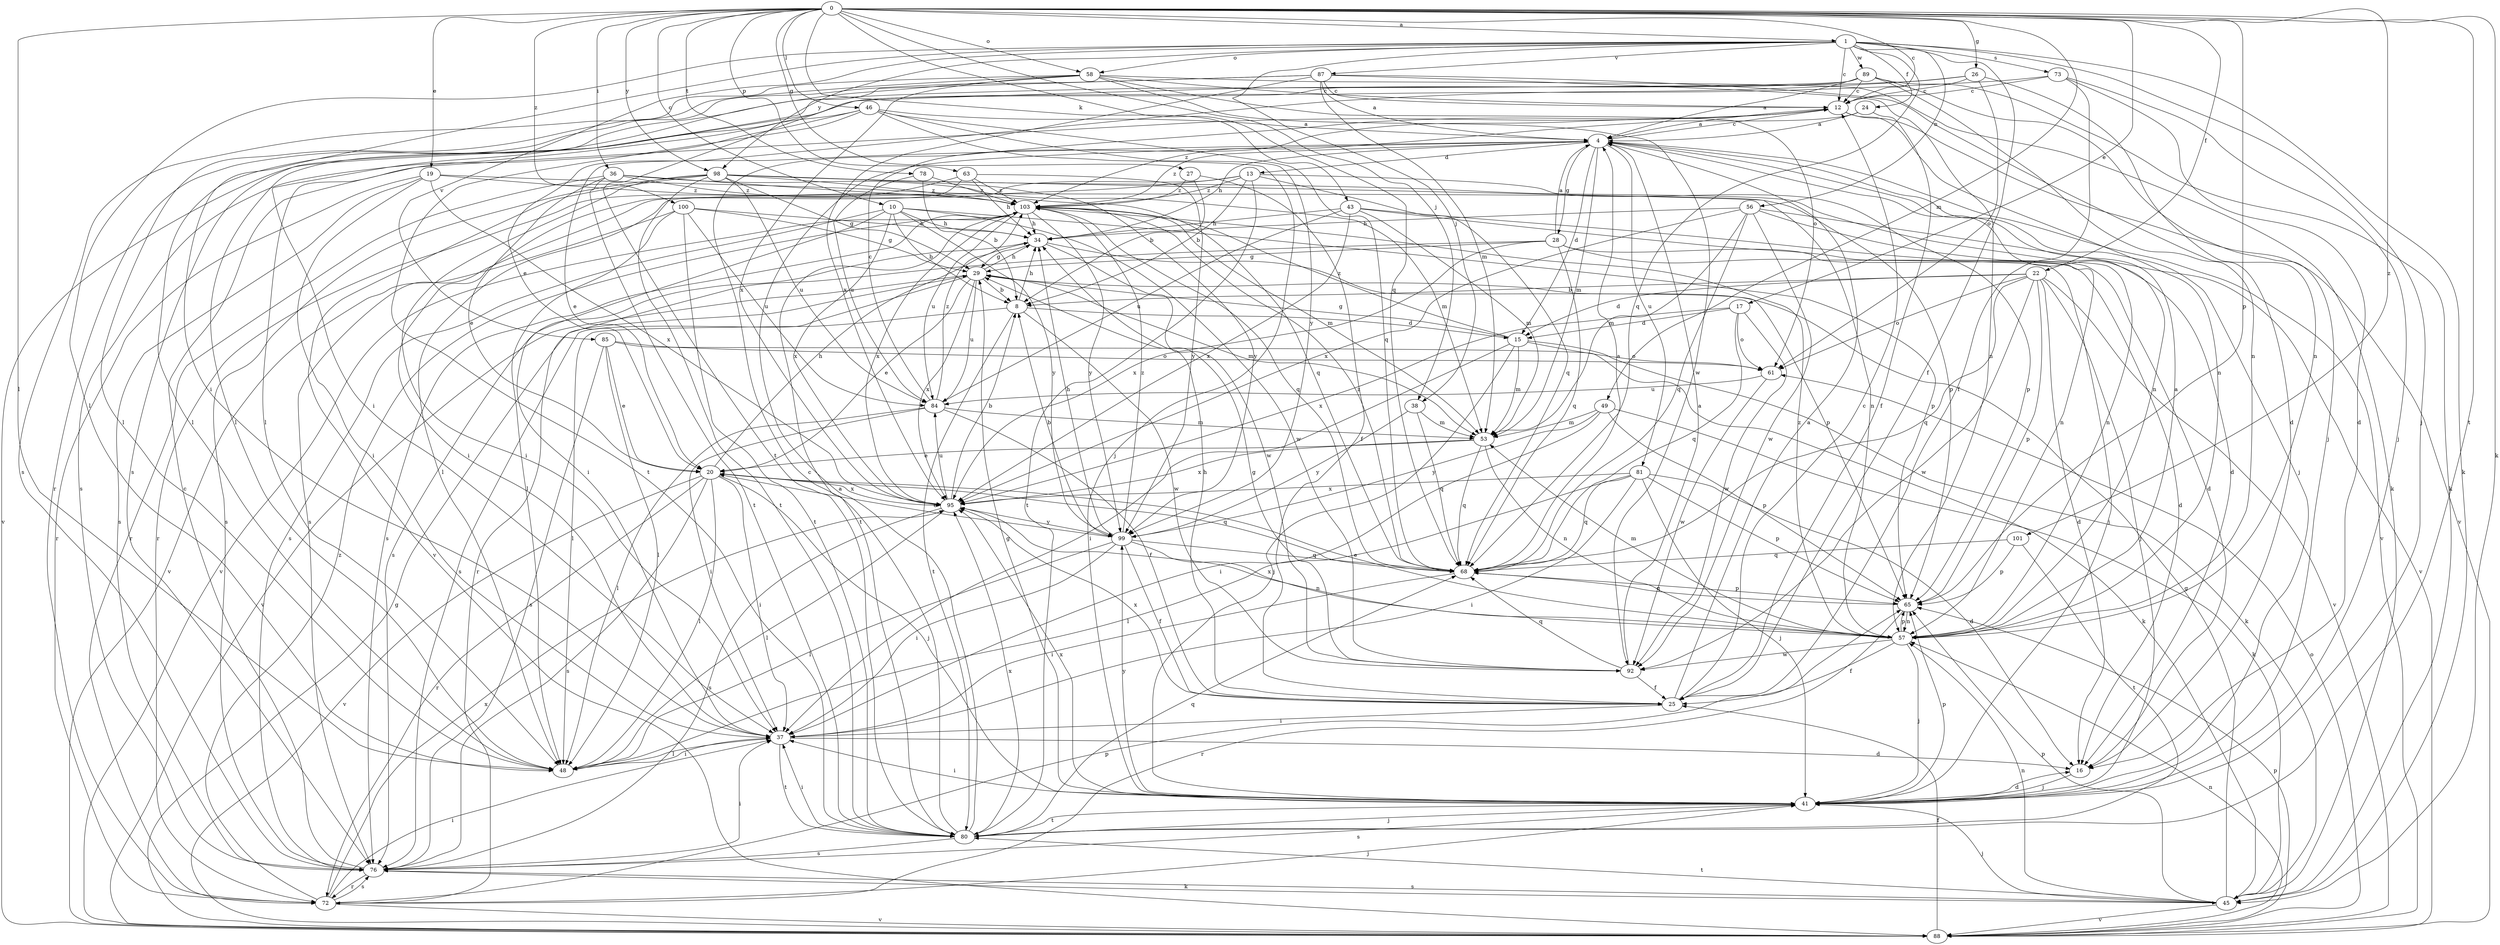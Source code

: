 strict digraph  {
0;
1;
4;
8;
10;
12;
13;
15;
16;
17;
19;
20;
22;
24;
25;
26;
27;
28;
29;
34;
36;
37;
38;
41;
43;
45;
46;
48;
49;
53;
56;
57;
58;
61;
63;
65;
68;
72;
73;
76;
78;
80;
81;
84;
85;
87;
88;
89;
92;
95;
98;
99;
100;
101;
103;
0 -> 1  [label=a];
0 -> 10  [label=c];
0 -> 12  [label=c];
0 -> 17  [label=e];
0 -> 19  [label=e];
0 -> 22  [label=f];
0 -> 26  [label=g];
0 -> 27  [label=g];
0 -> 36  [label=i];
0 -> 38  [label=j];
0 -> 43  [label=k];
0 -> 45  [label=k];
0 -> 46  [label=l];
0 -> 48  [label=l];
0 -> 49  [label=m];
0 -> 58  [label=o];
0 -> 63  [label=p];
0 -> 65  [label=p];
0 -> 68  [label=q];
0 -> 78  [label=t];
0 -> 80  [label=t];
0 -> 98  [label=y];
0 -> 100  [label=z];
0 -> 101  [label=z];
1 -> 12  [label=c];
1 -> 24  [label=f];
1 -> 25  [label=f];
1 -> 37  [label=i];
1 -> 38  [label=j];
1 -> 41  [label=j];
1 -> 45  [label=k];
1 -> 48  [label=l];
1 -> 56  [label=n];
1 -> 58  [label=o];
1 -> 68  [label=q];
1 -> 73  [label=s];
1 -> 85  [label=v];
1 -> 87  [label=v];
1 -> 89  [label=w];
1 -> 98  [label=y];
4 -> 12  [label=c];
4 -> 13  [label=d];
4 -> 15  [label=d];
4 -> 20  [label=e];
4 -> 28  [label=g];
4 -> 34  [label=h];
4 -> 41  [label=j];
4 -> 53  [label=m];
4 -> 57  [label=n];
4 -> 81  [label=u];
4 -> 88  [label=v];
4 -> 103  [label=z];
8 -> 15  [label=d];
8 -> 34  [label=h];
8 -> 48  [label=l];
8 -> 80  [label=t];
8 -> 92  [label=w];
10 -> 8  [label=b];
10 -> 34  [label=h];
10 -> 37  [label=i];
10 -> 65  [label=p];
10 -> 76  [label=s];
10 -> 92  [label=w];
10 -> 95  [label=x];
10 -> 99  [label=y];
12 -> 4  [label=a];
12 -> 57  [label=n];
12 -> 88  [label=v];
13 -> 8  [label=b];
13 -> 48  [label=l];
13 -> 65  [label=p];
13 -> 68  [label=q];
13 -> 76  [label=s];
13 -> 80  [label=t];
13 -> 103  [label=z];
15 -> 29  [label=g];
15 -> 37  [label=i];
15 -> 41  [label=j];
15 -> 45  [label=k];
15 -> 53  [label=m];
15 -> 61  [label=o];
15 -> 103  [label=z];
16 -> 41  [label=j];
17 -> 15  [label=d];
17 -> 61  [label=o];
17 -> 68  [label=q];
17 -> 92  [label=w];
17 -> 95  [label=x];
19 -> 37  [label=i];
19 -> 65  [label=p];
19 -> 72  [label=r];
19 -> 76  [label=s];
19 -> 95  [label=x];
19 -> 103  [label=z];
20 -> 34  [label=h];
20 -> 37  [label=i];
20 -> 41  [label=j];
20 -> 48  [label=l];
20 -> 68  [label=q];
20 -> 72  [label=r];
20 -> 76  [label=s];
20 -> 88  [label=v];
20 -> 95  [label=x];
22 -> 8  [label=b];
22 -> 15  [label=d];
22 -> 16  [label=d];
22 -> 41  [label=j];
22 -> 61  [label=o];
22 -> 65  [label=p];
22 -> 68  [label=q];
22 -> 88  [label=v];
22 -> 92  [label=w];
24 -> 4  [label=a];
24 -> 25  [label=f];
24 -> 103  [label=z];
25 -> 4  [label=a];
25 -> 12  [label=c];
25 -> 34  [label=h];
25 -> 37  [label=i];
25 -> 95  [label=x];
26 -> 12  [label=c];
26 -> 20  [label=e];
26 -> 48  [label=l];
26 -> 57  [label=n];
26 -> 61  [label=o];
27 -> 8  [label=b];
27 -> 25  [label=f];
27 -> 103  [label=z];
28 -> 4  [label=a];
28 -> 16  [label=d];
28 -> 29  [label=g];
28 -> 41  [label=j];
28 -> 68  [label=q];
28 -> 72  [label=r];
28 -> 95  [label=x];
29 -> 8  [label=b];
29 -> 20  [label=e];
29 -> 34  [label=h];
29 -> 53  [label=m];
29 -> 76  [label=s];
29 -> 84  [label=u];
29 -> 88  [label=v];
29 -> 95  [label=x];
34 -> 29  [label=g];
34 -> 65  [label=p];
34 -> 76  [label=s];
34 -> 92  [label=w];
36 -> 20  [label=e];
36 -> 53  [label=m];
36 -> 68  [label=q];
36 -> 72  [label=r];
36 -> 80  [label=t];
36 -> 103  [label=z];
37 -> 16  [label=d];
37 -> 48  [label=l];
37 -> 80  [label=t];
38 -> 53  [label=m];
38 -> 68  [label=q];
38 -> 99  [label=y];
41 -> 16  [label=d];
41 -> 29  [label=g];
41 -> 37  [label=i];
41 -> 65  [label=p];
41 -> 76  [label=s];
41 -> 80  [label=t];
41 -> 95  [label=x];
41 -> 99  [label=y];
43 -> 16  [label=d];
43 -> 34  [label=h];
43 -> 53  [label=m];
43 -> 57  [label=n];
43 -> 84  [label=u];
43 -> 95  [label=x];
45 -> 29  [label=g];
45 -> 41  [label=j];
45 -> 57  [label=n];
45 -> 65  [label=p];
45 -> 76  [label=s];
45 -> 80  [label=t];
45 -> 88  [label=v];
46 -> 4  [label=a];
46 -> 41  [label=j];
46 -> 68  [label=q];
46 -> 76  [label=s];
46 -> 80  [label=t];
46 -> 88  [label=v];
46 -> 99  [label=y];
48 -> 37  [label=i];
49 -> 37  [label=i];
49 -> 45  [label=k];
49 -> 53  [label=m];
49 -> 65  [label=p];
49 -> 99  [label=y];
53 -> 20  [label=e];
53 -> 57  [label=n];
53 -> 68  [label=q];
53 -> 95  [label=x];
56 -> 34  [label=h];
56 -> 53  [label=m];
56 -> 57  [label=n];
56 -> 68  [label=q];
56 -> 88  [label=v];
56 -> 92  [label=w];
56 -> 95  [label=x];
57 -> 4  [label=a];
57 -> 20  [label=e];
57 -> 25  [label=f];
57 -> 41  [label=j];
57 -> 53  [label=m];
57 -> 65  [label=p];
57 -> 92  [label=w];
57 -> 95  [label=x];
57 -> 103  [label=z];
58 -> 12  [label=c];
58 -> 37  [label=i];
58 -> 45  [label=k];
58 -> 48  [label=l];
58 -> 61  [label=o];
58 -> 76  [label=s];
58 -> 92  [label=w];
58 -> 95  [label=x];
61 -> 84  [label=u];
61 -> 92  [label=w];
63 -> 34  [label=h];
63 -> 37  [label=i];
63 -> 72  [label=r];
63 -> 99  [label=y];
63 -> 103  [label=z];
65 -> 57  [label=n];
65 -> 68  [label=q];
65 -> 72  [label=r];
68 -> 4  [label=a];
68 -> 37  [label=i];
68 -> 65  [label=p];
68 -> 103  [label=z];
72 -> 37  [label=i];
72 -> 41  [label=j];
72 -> 65  [label=p];
72 -> 76  [label=s];
72 -> 88  [label=v];
72 -> 95  [label=x];
72 -> 103  [label=z];
73 -> 12  [label=c];
73 -> 16  [label=d];
73 -> 25  [label=f];
73 -> 41  [label=j];
73 -> 76  [label=s];
76 -> 12  [label=c];
76 -> 37  [label=i];
76 -> 45  [label=k];
76 -> 72  [label=r];
78 -> 8  [label=b];
78 -> 84  [label=u];
78 -> 103  [label=z];
80 -> 4  [label=a];
80 -> 12  [label=c];
80 -> 37  [label=i];
80 -> 41  [label=j];
80 -> 68  [label=q];
80 -> 76  [label=s];
80 -> 95  [label=x];
81 -> 16  [label=d];
81 -> 37  [label=i];
81 -> 41  [label=j];
81 -> 48  [label=l];
81 -> 65  [label=p];
81 -> 68  [label=q];
81 -> 95  [label=x];
84 -> 12  [label=c];
84 -> 25  [label=f];
84 -> 37  [label=i];
84 -> 48  [label=l];
84 -> 53  [label=m];
84 -> 103  [label=z];
85 -> 20  [label=e];
85 -> 45  [label=k];
85 -> 48  [label=l];
85 -> 61  [label=o];
85 -> 76  [label=s];
87 -> 4  [label=a];
87 -> 12  [label=c];
87 -> 16  [label=d];
87 -> 48  [label=l];
87 -> 53  [label=m];
87 -> 57  [label=n];
87 -> 72  [label=r];
87 -> 95  [label=x];
88 -> 25  [label=f];
88 -> 29  [label=g];
88 -> 57  [label=n];
88 -> 61  [label=o];
88 -> 65  [label=p];
89 -> 4  [label=a];
89 -> 12  [label=c];
89 -> 41  [label=j];
89 -> 45  [label=k];
89 -> 48  [label=l];
89 -> 57  [label=n];
89 -> 80  [label=t];
92 -> 4  [label=a];
92 -> 25  [label=f];
92 -> 29  [label=g];
92 -> 68  [label=q];
95 -> 8  [label=b];
95 -> 48  [label=l];
95 -> 76  [label=s];
95 -> 84  [label=u];
95 -> 99  [label=y];
98 -> 16  [label=d];
98 -> 29  [label=g];
98 -> 37  [label=i];
98 -> 57  [label=n];
98 -> 76  [label=s];
98 -> 80  [label=t];
98 -> 84  [label=u];
98 -> 88  [label=v];
98 -> 99  [label=y];
98 -> 103  [label=z];
99 -> 8  [label=b];
99 -> 20  [label=e];
99 -> 25  [label=f];
99 -> 34  [label=h];
99 -> 37  [label=i];
99 -> 48  [label=l];
99 -> 57  [label=n];
99 -> 68  [label=q];
99 -> 103  [label=z];
100 -> 29  [label=g];
100 -> 34  [label=h];
100 -> 48  [label=l];
100 -> 80  [label=t];
100 -> 84  [label=u];
100 -> 88  [label=v];
101 -> 65  [label=p];
101 -> 68  [label=q];
101 -> 80  [label=t];
103 -> 34  [label=h];
103 -> 53  [label=m];
103 -> 68  [label=q];
103 -> 76  [label=s];
103 -> 80  [label=t];
103 -> 84  [label=u];
103 -> 88  [label=v];
103 -> 95  [label=x];
103 -> 99  [label=y];
}
